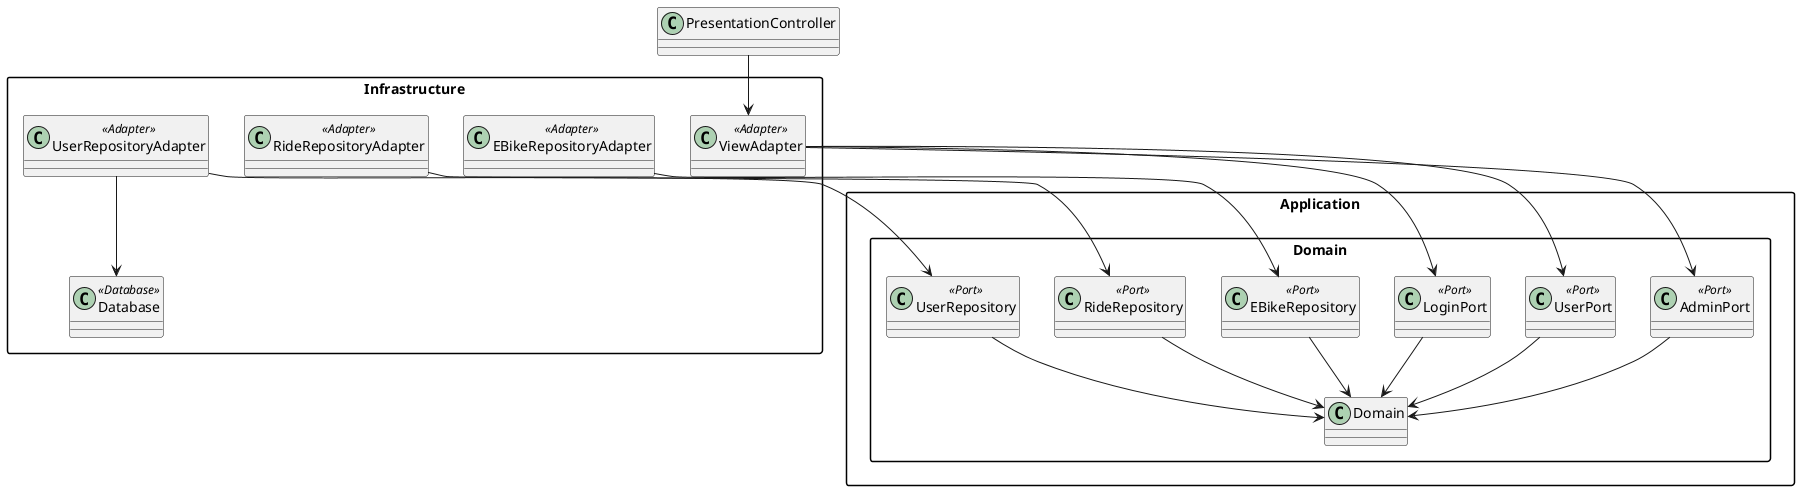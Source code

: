 @startuml
skinparam packageStyle rect
skinparam shadowing false

package "Infrastructure" {

}

package "Application" {
  package "Domain" {
    class Domain

    class AdminPort <<Port>>
    class UserPort <<Port>>
    class LoginPort <<Port>>

    class EBikeRepository <<Port>>
    class UserRepository <<Port>>
    class RideRepository <<Port>>

    AdminPort --> Domain
    UserPort --> Domain
    LoginPort --> Domain

    EBikeRepository --> Domain
    UserRepository --> Domain
    RideRepository --> Domain
  }
}

package "Infrastructure" {
  class ViewAdapter <<Adapter>>
  class EBikeRepositoryAdapter <<Adapter>>
  class RideRepositoryAdapter <<Adapter>>
  class UserRepositoryAdapter <<Adapter>>
  class Database <<Database>>
}

ViewAdapter --> AdminPort
ViewAdapter --> UserPort
ViewAdapter --> LoginPort

EBikeRepositoryAdapter --> EBikeRepository
RideRepositoryAdapter --> RideRepository
UserRepositoryAdapter --> UserRepository

UserRepositoryAdapter --> Database

PresentationController --> ViewAdapter
@enduml
